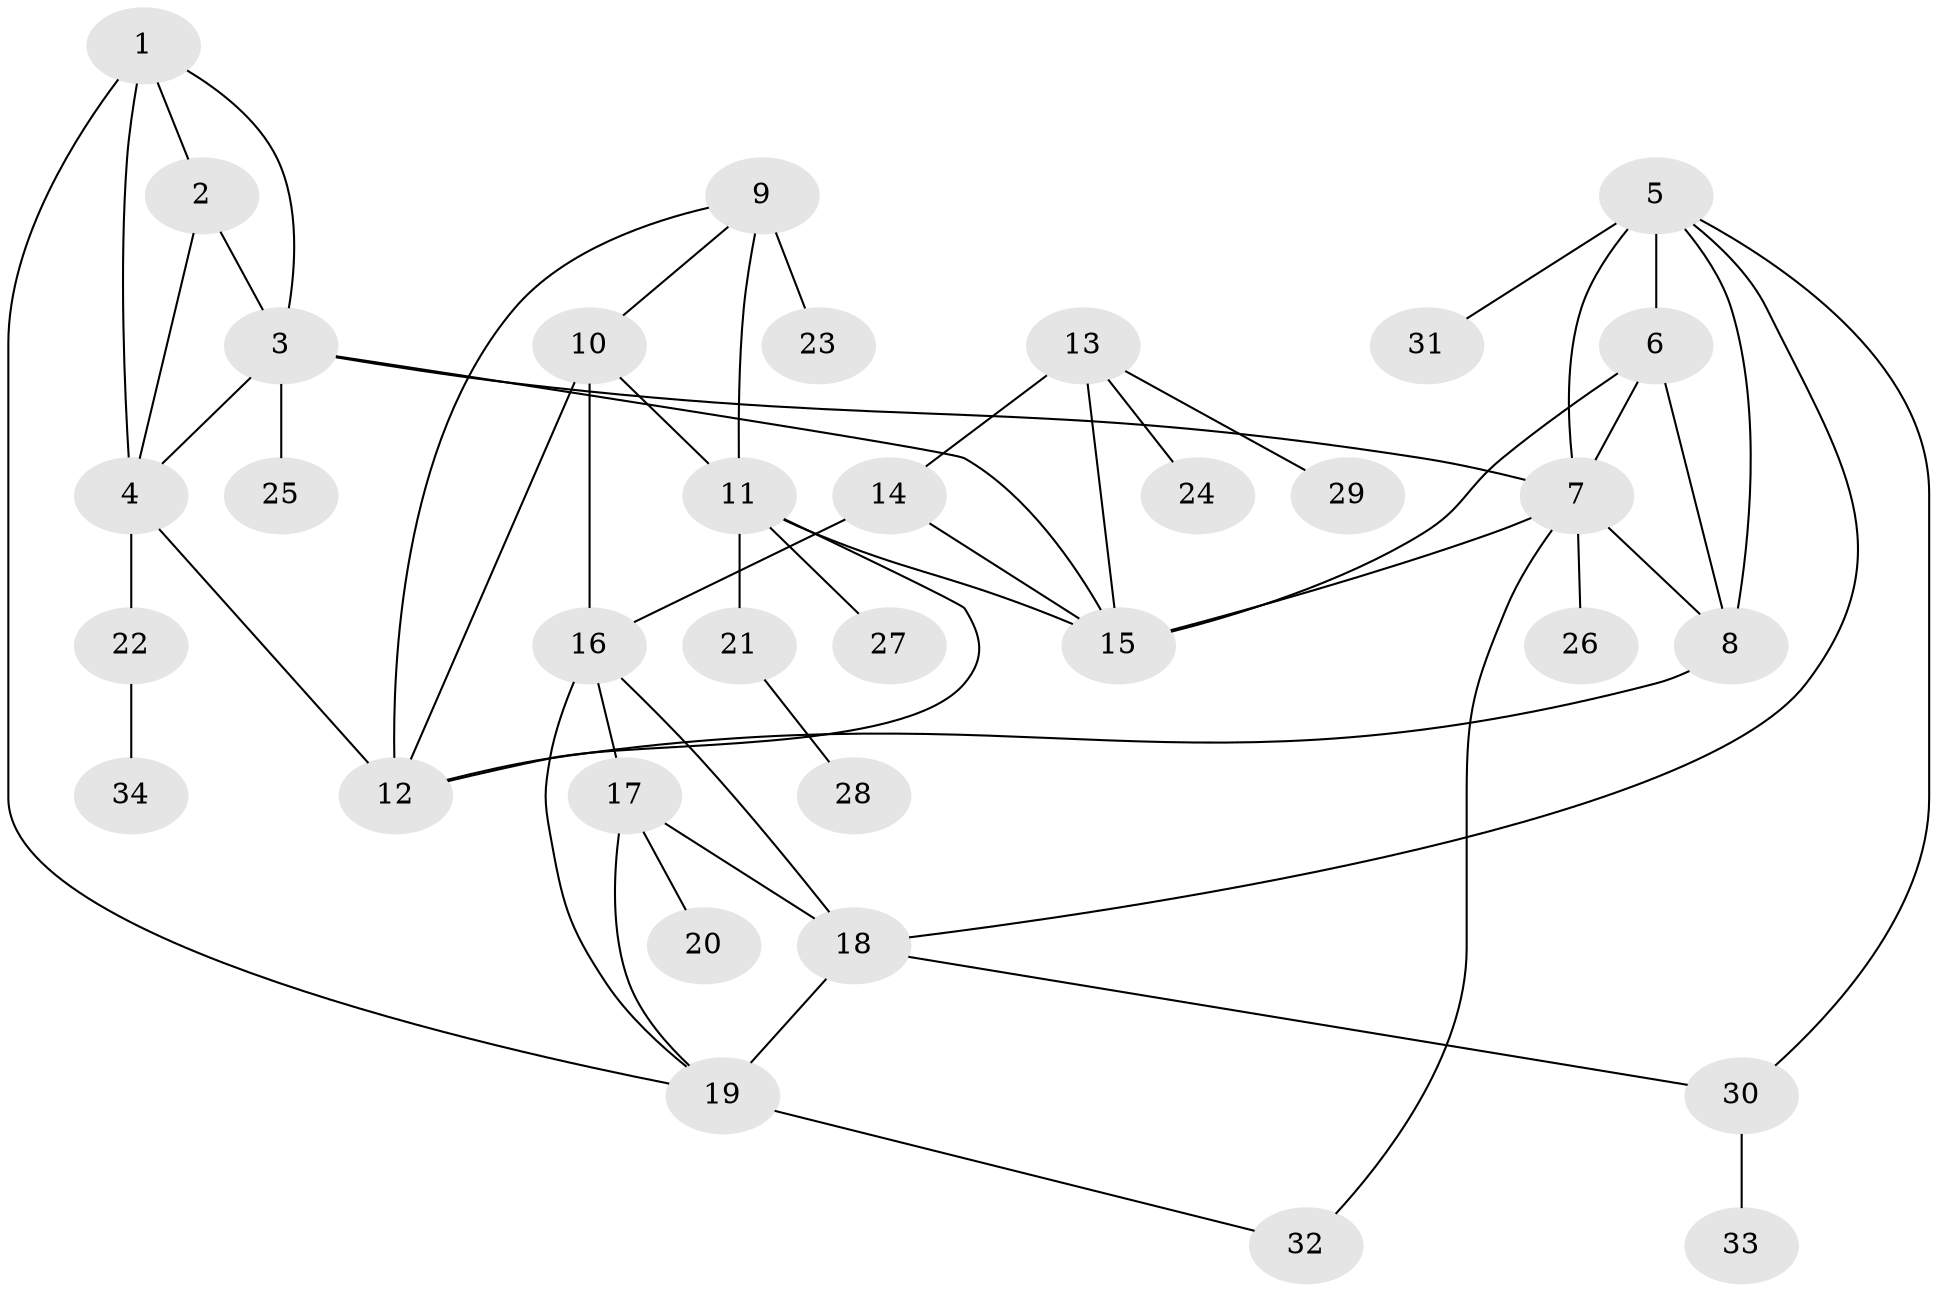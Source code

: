 // original degree distribution, {5: 0.0975609756097561, 6: 0.06097560975609756, 8: 0.024390243902439025, 12: 0.012195121951219513, 3: 0.024390243902439025, 10: 0.012195121951219513, 7: 0.024390243902439025, 9: 0.012195121951219513, 1: 0.5975609756097561, 2: 0.12195121951219512, 4: 0.012195121951219513}
// Generated by graph-tools (version 1.1) at 2025/52/03/04/25 22:52:33]
// undirected, 34 vertices, 55 edges
graph export_dot {
  node [color=gray90,style=filled];
  1;
  2;
  3;
  4;
  5;
  6;
  7;
  8;
  9;
  10;
  11;
  12;
  13;
  14;
  15;
  16;
  17;
  18;
  19;
  20;
  21;
  22;
  23;
  24;
  25;
  26;
  27;
  28;
  29;
  30;
  31;
  32;
  33;
  34;
  1 -- 2 [weight=1.0];
  1 -- 3 [weight=1.0];
  1 -- 4 [weight=1.0];
  1 -- 19 [weight=1.0];
  2 -- 3 [weight=2.0];
  2 -- 4 [weight=1.0];
  3 -- 4 [weight=1.0];
  3 -- 7 [weight=1.0];
  3 -- 15 [weight=1.0];
  3 -- 25 [weight=1.0];
  4 -- 12 [weight=1.0];
  4 -- 22 [weight=1.0];
  5 -- 6 [weight=6.0];
  5 -- 7 [weight=1.0];
  5 -- 8 [weight=1.0];
  5 -- 18 [weight=1.0];
  5 -- 30 [weight=1.0];
  5 -- 31 [weight=1.0];
  6 -- 7 [weight=1.0];
  6 -- 8 [weight=1.0];
  6 -- 15 [weight=1.0];
  7 -- 8 [weight=1.0];
  7 -- 15 [weight=1.0];
  7 -- 26 [weight=1.0];
  7 -- 32 [weight=1.0];
  8 -- 12 [weight=1.0];
  9 -- 10 [weight=1.0];
  9 -- 11 [weight=1.0];
  9 -- 12 [weight=1.0];
  9 -- 23 [weight=3.0];
  10 -- 11 [weight=1.0];
  10 -- 12 [weight=1.0];
  10 -- 16 [weight=1.0];
  11 -- 12 [weight=1.0];
  11 -- 15 [weight=1.0];
  11 -- 21 [weight=1.0];
  11 -- 27 [weight=1.0];
  13 -- 14 [weight=1.0];
  13 -- 15 [weight=5.0];
  13 -- 24 [weight=1.0];
  13 -- 29 [weight=1.0];
  14 -- 15 [weight=2.0];
  14 -- 16 [weight=1.0];
  16 -- 17 [weight=1.0];
  16 -- 18 [weight=1.0];
  16 -- 19 [weight=1.0];
  17 -- 18 [weight=1.0];
  17 -- 19 [weight=1.0];
  17 -- 20 [weight=2.0];
  18 -- 19 [weight=2.0];
  18 -- 30 [weight=1.0];
  19 -- 32 [weight=1.0];
  21 -- 28 [weight=3.0];
  22 -- 34 [weight=1.0];
  30 -- 33 [weight=1.0];
}
